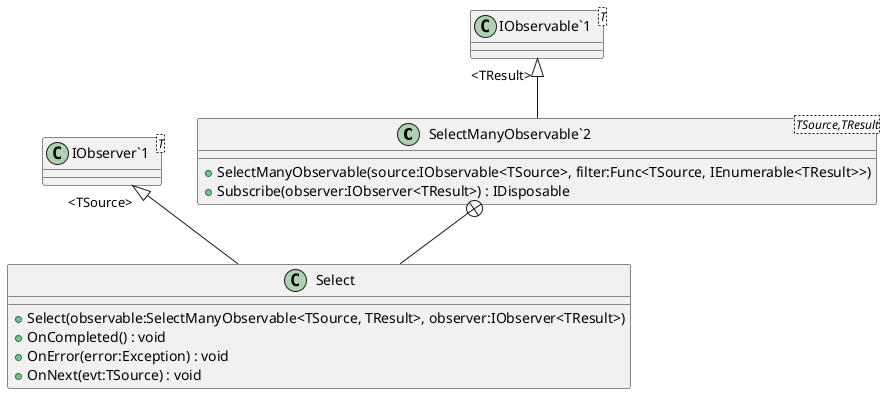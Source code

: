 @startuml
class "SelectManyObservable`2"<TSource,TResult> {
    + SelectManyObservable(source:IObservable<TSource>, filter:Func<TSource, IEnumerable<TResult>>)
    + Subscribe(observer:IObserver<TResult>) : IDisposable
}
class "IObservable`1"<T> {
}
class Select {
    + Select(observable:SelectManyObservable<TSource, TResult>, observer:IObserver<TResult>)
    + OnCompleted() : void
    + OnError(error:Exception) : void
    + OnNext(evt:TSource) : void
}
class "IObserver`1"<T> {
}
"IObservable`1" "<TResult>" <|-- "SelectManyObservable`2"
"SelectManyObservable`2" +-- Select
"IObserver`1" "<TSource>" <|-- Select
@enduml
